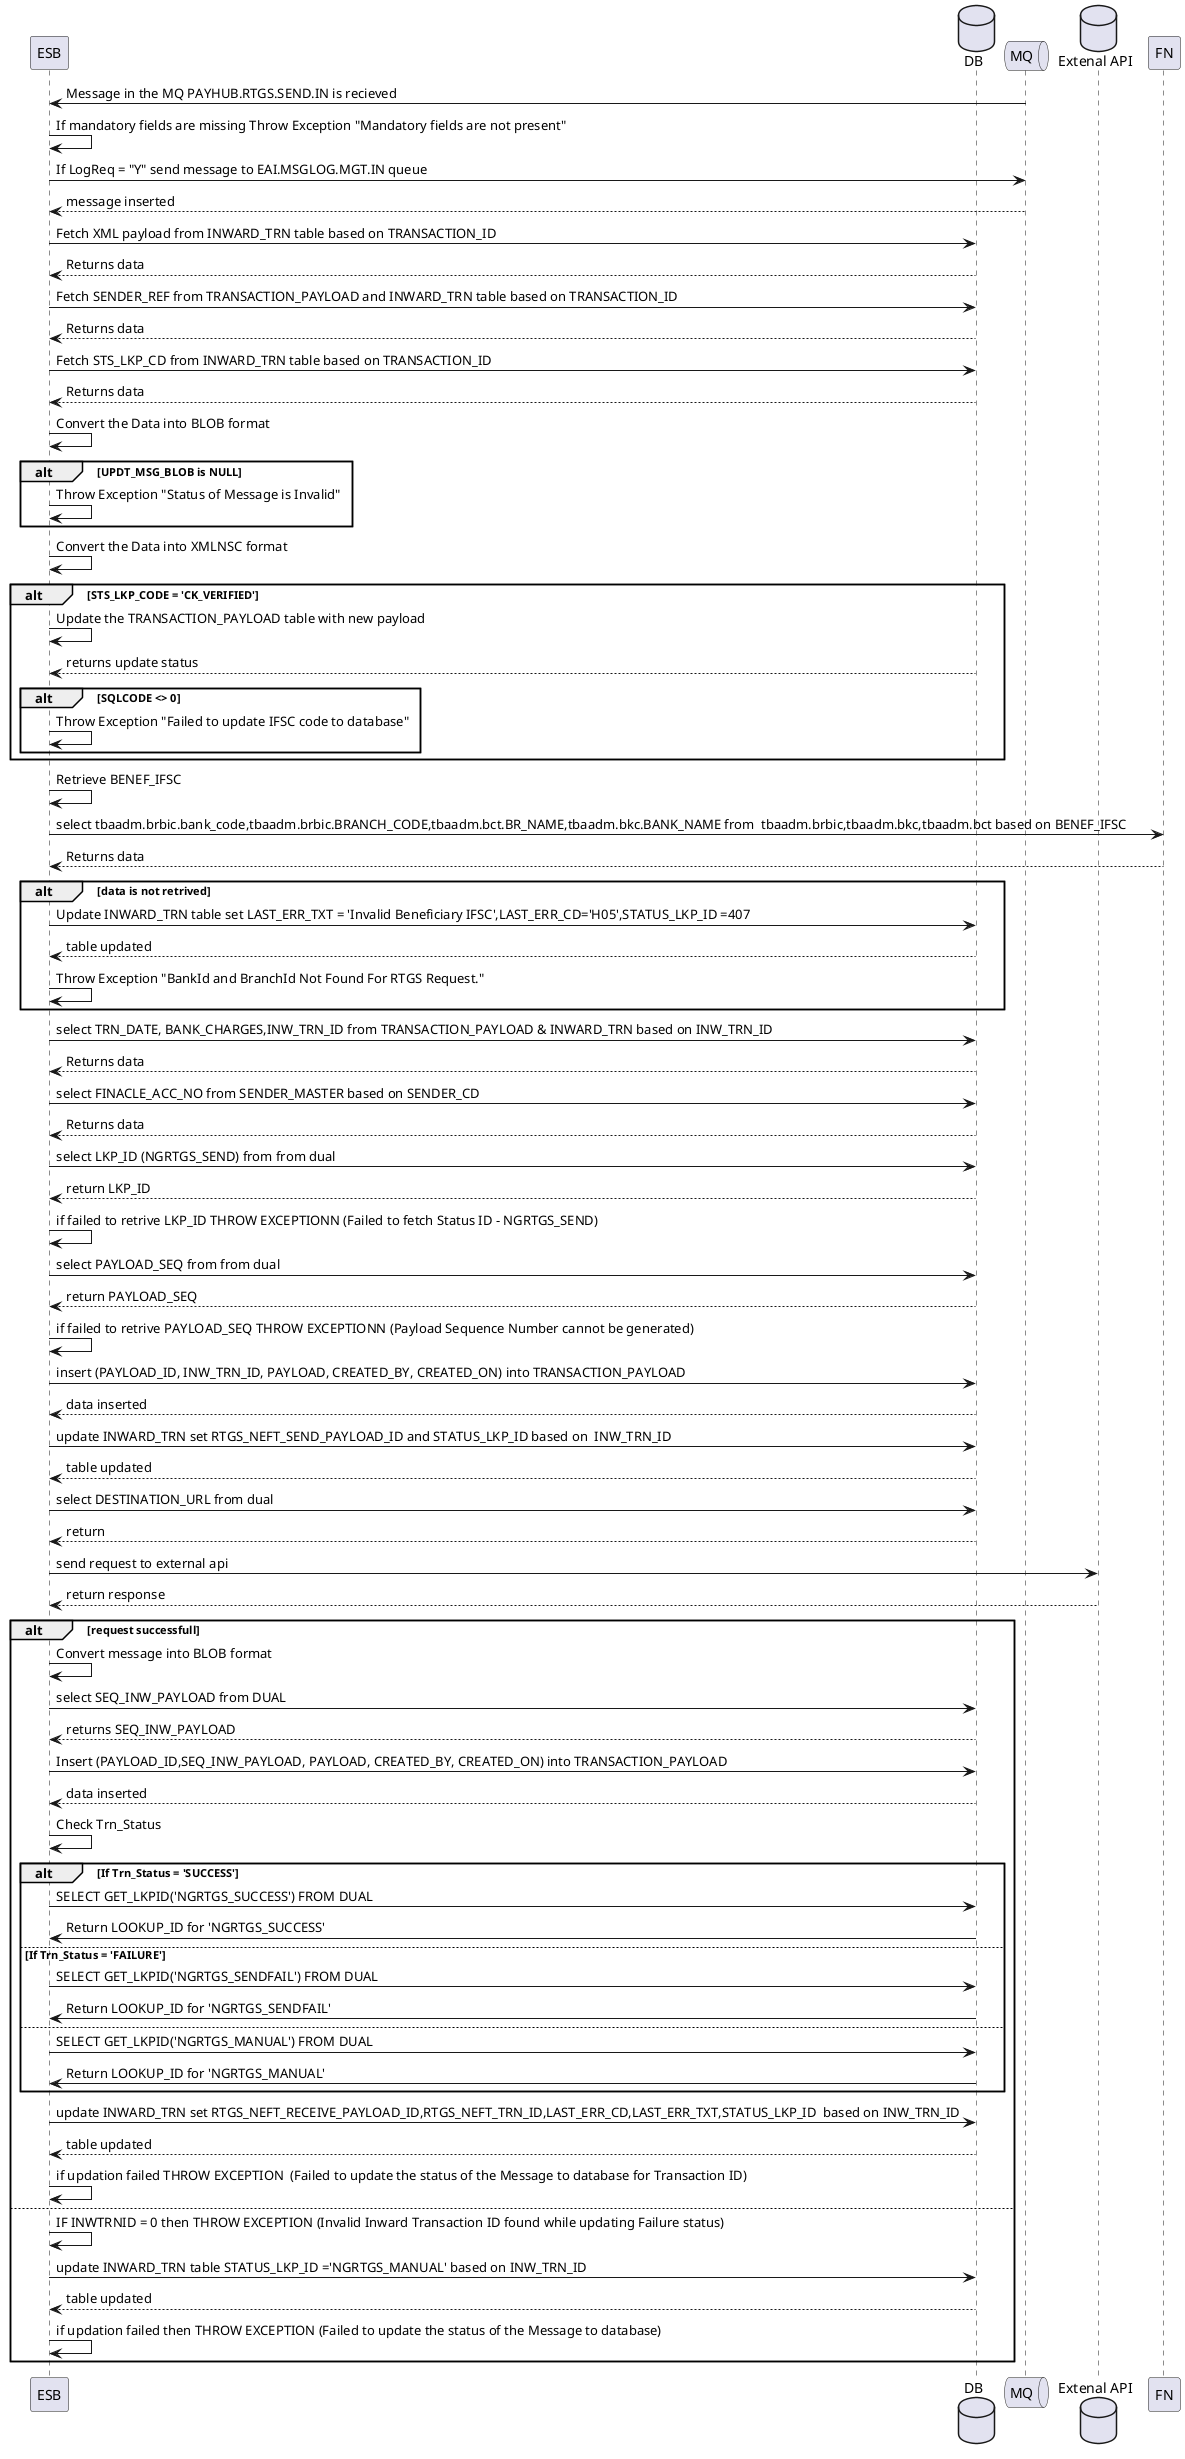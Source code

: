 @startuml RTGS SEND

participant ESB
Database "DB" as DB
Queue "MQ" as MQ
Database "Extenal API" as RTGS

MQ-> ESB :  Message in the MQ PAYHUB.RTGS.SEND.IN is recieved

ESB -> ESB : If mandatory fields are missing Throw Exception "Mandatory fields are not present"

ESB -> MQ: If LogReq = "Y" send message to EAI.MSGLOG.MGT.IN queue
MQ --> ESB: message inserted

ESB -> DB : Fetch XML payload from INWARD_TRN table based on TRANSACTION_ID
DB --> ESB : Returns data

ESB -> DB : Fetch SENDER_REF from TRANSACTION_PAYLOAD and INWARD_TRN table based on TRANSACTION_ID
DB --> ESB : Returns data

ESB -> DB : Fetch STS_LKP_CD from INWARD_TRN table based on TRANSACTION_ID
DB --> ESB : Returns data

ESB -> ESB : Convert the Data into BLOB format

alt UPDT_MSG_BLOB is NULL
    ESB -> ESB : Throw Exception "Status of Message is Invalid"
end

ESB -> ESB : Convert the Data into XMLNSC format

alt STS_LKP_CODE = 'CK_VERIFIED'
    ESB -> ESB : Update the TRANSACTION_PAYLOAD table with new payload
    DB --> ESB : returns update status
    alt SQLCODE <> 0 
        ESB -> ESB : Throw Exception "Failed to update IFSC code to database"
    end
end

ESB -> ESB :  Retrieve BENEF_IFSC
ESB -> FN : select tbaadm.brbic.bank_code,tbaadm.brbic.BRANCH_CODE,tbaadm.bct.BR_NAME,tbaadm.bkc.BANK_NAME from  tbaadm.brbic,tbaadm.bkc,tbaadm.bct based on BENEF_IFSC
FN --> ESB : Returns data

alt data is not retrived
    ESB -> DB : Update INWARD_TRN table set LAST_ERR_TXT = 'Invalid Beneficiary IFSC',LAST_ERR_CD='H05',STATUS_LKP_ID =407
    DB --> ESB : table updated
    ESB -> ESB : Throw Exception "BankId and BranchId Not Found For RTGS Request."
end

ESB -> DB : select TRN_DATE, BANK_CHARGES,INW_TRN_ID from TRANSACTION_PAYLOAD & INWARD_TRN based on INW_TRN_ID
DB --> ESB : Returns data

ESB -> DB : select FINACLE_ACC_NO from SENDER_MASTER based on SENDER_CD
DB --> ESB : Returns data

ESB -> DB : select LKP_ID (NGRTGS_SEND) from from dual
DB --> ESB : return LKP_ID
ESB -> ESB : if failed to retrive LKP_ID THROW EXCEPTIONN (Failed to fetch Status ID - NGRTGS_SEND)

ESB -> DB : select PAYLOAD_SEQ from from dual
DB --> ESB : return PAYLOAD_SEQ
ESB -> ESB : if failed to retrive PAYLOAD_SEQ THROW EXCEPTIONN (Payload Sequence Number cannot be generated)

ESB -> DB : insert (PAYLOAD_ID, INW_TRN_ID, PAYLOAD, CREATED_BY, CREATED_ON) into TRANSACTION_PAYLOAD
DB --> ESB : data inserted

ESB -> DB : update INWARD_TRN set RTGS_NEFT_SEND_PAYLOAD_ID and STATUS_LKP_ID based on  INW_TRN_ID
DB --> ESB : table updated

ESB -> DB : select DESTINATION_URL from dual 
DB --> ESB : return 

ESB -> RTGS : send request to external api
RTGS --> ESB : return response
alt request successfull

    ESB -> ESB : Convert message into BLOB format 

    ESB -> DB : select SEQ_INW_PAYLOAD from DUAL 
    DB --> ESB : returns SEQ_INW_PAYLOAD

    ESB -> DB : Insert (PAYLOAD_ID,SEQ_INW_PAYLOAD, PAYLOAD, CREATED_BY, CREATED_ON) into TRANSACTION_PAYLOAD
    DB --> ESB : data inserted  

    ESB -> ESB: Check Trn_Status
    alt If Trn_Status = 'SUCCESS'
        ESB -> DB: SELECT GET_LKPID('NGRTGS_SUCCESS') FROM DUAL
        DB -> ESB: Return LOOKUP_ID for 'NGRTGS_SUCCESS'
    else If Trn_Status = 'FAILURE'
        ESB -> DB:  SELECT GET_LKPID('NGRTGS_SENDFAIL') FROM DUAL
        DB -> ESB: Return LOOKUP_ID for 'NGRTGS_SENDFAIL'
    else
        ESB -> DB:  SELECT GET_LKPID('NGRTGS_MANUAL') FROM DUAL
        DB -> ESB: Return LOOKUP_ID for 'NGRTGS_MANUAL'
    end

    ESB -> DB : update INWARD_TRN set RTGS_NEFT_RECEIVE_PAYLOAD_ID,RTGS_NEFT_TRN_ID,LAST_ERR_CD,LAST_ERR_TXT,STATUS_LKP_ID  based on INW_TRN_ID
    DB --> ESB : table updated

    ESB -> ESB : if updation failed THROW EXCEPTION  (Failed to update the status of the Message to database for Transaction ID)
else
    ESB -> ESB : IF INWTRNID = 0 then THROW EXCEPTION (Invalid Inward Transaction ID found while updating Failure status)
    ESB -> DB : update INWARD_TRN table STATUS_LKP_ID ='NGRTGS_MANUAL' based on INW_TRN_ID
    DB --> ESB : table updated
    ESB -> ESB : if updation failed then THROW EXCEPTION (Failed to update the status of the Message to database)  
end

@enduml
